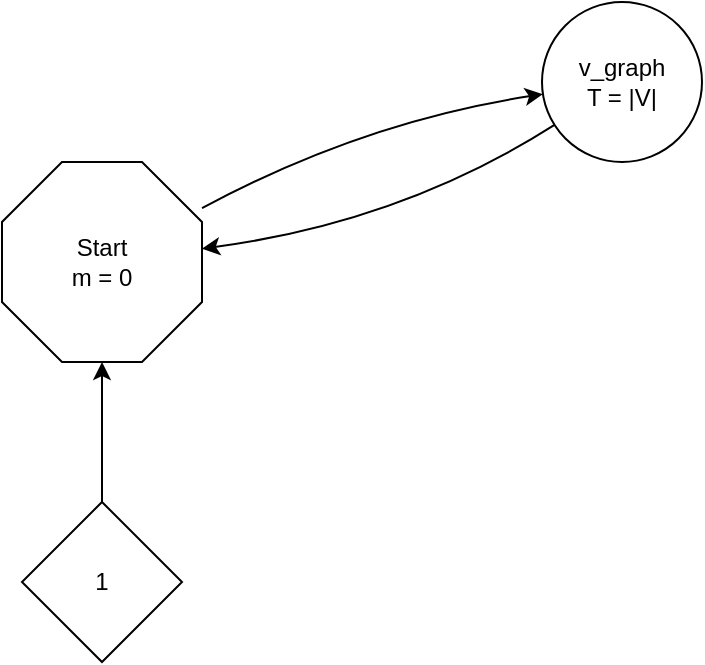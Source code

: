 <mxfile version="25.0.3">
  <diagram name="Pagina-1" id="IN2GnqsbCBUMsIS-wJ98">
    <mxGraphModel dx="1434" dy="746" grid="1" gridSize="10" guides="1" tooltips="1" connect="1" arrows="1" fold="1" page="1" pageScale="1" pageWidth="827" pageHeight="1169" math="0" shadow="0">
      <root>
        <mxCell id="0" />
        <mxCell id="1" parent="0" />
        <mxCell id="YsAKR73XazrwtLxm75Nd-1" value="1" style="rhombus;whiteSpace=wrap;html=1;" vertex="1" parent="1">
          <mxGeometry x="40" y="640" width="80" height="80" as="geometry" />
        </mxCell>
        <mxCell id="YsAKR73XazrwtLxm75Nd-2" value="Start&lt;div&gt;m = 0&lt;/div&gt;" style="whiteSpace=wrap;html=1;shape=mxgraph.basic.octagon2;align=center;verticalAlign=middle;dx=15;" vertex="1" parent="1">
          <mxGeometry x="30" y="470" width="100" height="100" as="geometry" />
        </mxCell>
        <mxCell id="YsAKR73XazrwtLxm75Nd-3" value="" style="endArrow=classic;html=1;rounded=0;" edge="1" parent="1" source="YsAKR73XazrwtLxm75Nd-1" target="YsAKR73XazrwtLxm75Nd-2">
          <mxGeometry width="50" height="50" relative="1" as="geometry">
            <mxPoint x="390" y="410" as="sourcePoint" />
            <mxPoint x="440" y="360" as="targetPoint" />
          </mxGeometry>
        </mxCell>
        <mxCell id="YsAKR73XazrwtLxm75Nd-4" value="v_graph&lt;div&gt;T = |V|&lt;/div&gt;" style="ellipse;whiteSpace=wrap;html=1;aspect=fixed;" vertex="1" parent="1">
          <mxGeometry x="300" y="390" width="80" height="80" as="geometry" />
        </mxCell>
        <mxCell id="YsAKR73XazrwtLxm75Nd-5" value="" style="endArrow=classic;html=1;rounded=0;curved=1;" edge="1" parent="1" source="YsAKR73XazrwtLxm75Nd-2" target="YsAKR73XazrwtLxm75Nd-4">
          <mxGeometry width="50" height="50" relative="1" as="geometry">
            <mxPoint x="390" y="410" as="sourcePoint" />
            <mxPoint x="440" y="360" as="targetPoint" />
            <Array as="points">
              <mxPoint x="210" y="450" />
            </Array>
          </mxGeometry>
        </mxCell>
        <mxCell id="YsAKR73XazrwtLxm75Nd-6" value="" style="endArrow=classic;html=1;rounded=0;curved=1;" edge="1" parent="1" source="YsAKR73XazrwtLxm75Nd-4" target="YsAKR73XazrwtLxm75Nd-2">
          <mxGeometry width="50" height="50" relative="1" as="geometry">
            <mxPoint x="390" y="410" as="sourcePoint" />
            <mxPoint x="440" y="360" as="targetPoint" />
            <Array as="points">
              <mxPoint x="230" y="500" />
            </Array>
          </mxGeometry>
        </mxCell>
      </root>
    </mxGraphModel>
  </diagram>
</mxfile>
